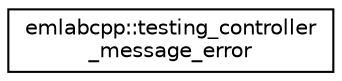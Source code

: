 digraph "Graphical Class Hierarchy"
{
 // LATEX_PDF_SIZE
  edge [fontname="Helvetica",fontsize="10",labelfontname="Helvetica",labelfontsize="10"];
  node [fontname="Helvetica",fontsize="10",shape=record];
  rankdir="LR";
  Node0 [label="emlabcpp::testing_controller\l_message_error",height=0.2,width=0.4,color="black", fillcolor="white", style="filled",URL="$structemlabcpp_1_1testing__controller__message__error.html",tooltip=" "];
}
